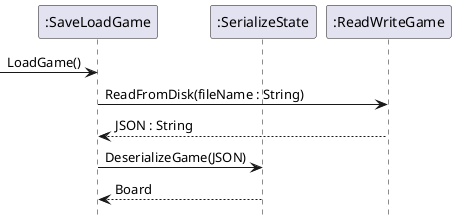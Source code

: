 @startuml
'https://plantuml.com/sequence-diagram

hide footbox

Participant ":SaveLoadGame" as save
Participant ":SerializeState" as seri
Participant ":ReadWriteGame" as read

-> save : LoadGame()
save -> read : ReadFromDisk(fileName : String)
save <-- read : JSON : String
save -> seri : DeserializeGame(JSON)
save <-- seri : Board

@enduml